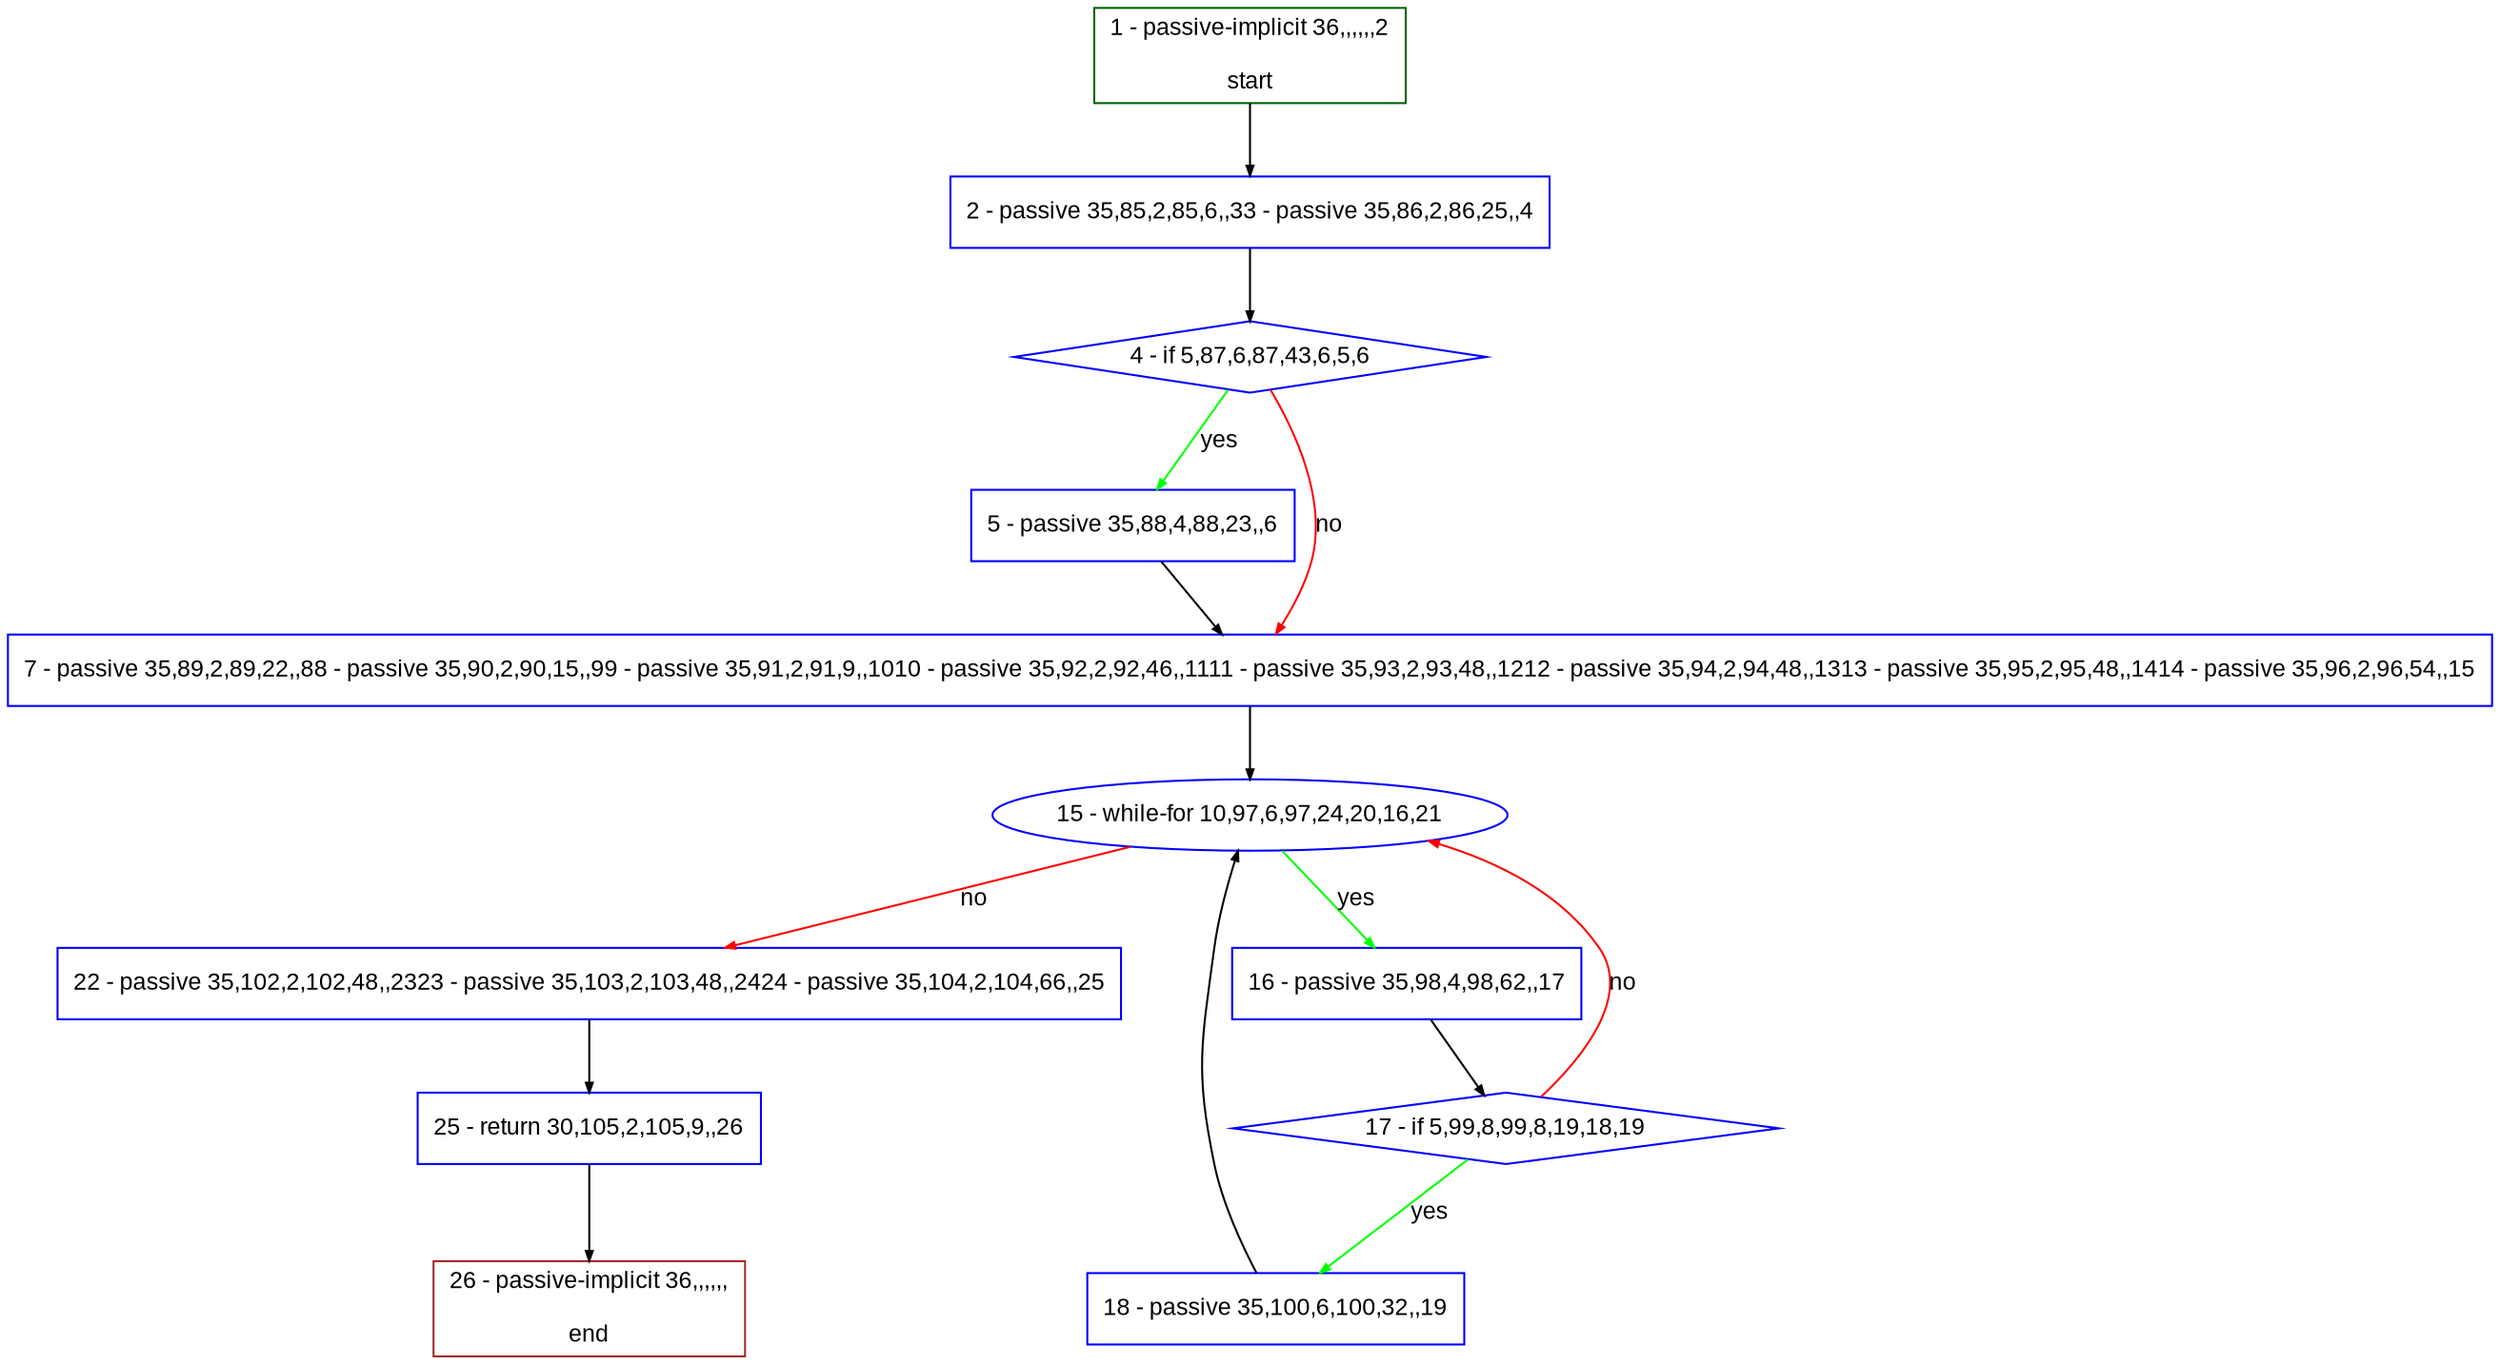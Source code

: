 digraph "" {
  graph [pack="true", label="", fontsize="12", packmode="clust", fontname="Arial", fillcolor="#FFFFCC", bgcolor="white", style="rounded,filled", compound="true"];
  node [node_initialized="no", label="", color="grey", fontsize="12", fillcolor="white", fontname="Arial", style="filled", shape="rectangle", compound="true", fixedsize="false"];
  edge [fontcolor="black", arrowhead="normal", arrowtail="none", arrowsize="0.5", ltail="", label="", color="black", fontsize="12", lhead="", fontname="Arial", dir="forward", compound="true"];
  __N1 [label="2 - passive 35,85,2,85,6,,33 - passive 35,86,2,86,25,,4", color="#0000ff", fillcolor="#ffffff", style="filled", shape="box"];
  __N2 [label="1 - passive-implicit 36,,,,,,2\n\nstart", color="#006400", fillcolor="#ffffff", style="filled", shape="box"];
  __N3 [label="4 - if 5,87,6,87,43,6,5,6", color="#0000ff", fillcolor="#ffffff", style="filled", shape="diamond"];
  __N4 [label="5 - passive 35,88,4,88,23,,6", color="#0000ff", fillcolor="#ffffff", style="filled", shape="box"];
  __N5 [label="7 - passive 35,89,2,89,22,,88 - passive 35,90,2,90,15,,99 - passive 35,91,2,91,9,,1010 - passive 35,92,2,92,46,,1111 - passive 35,93,2,93,48,,1212 - passive 35,94,2,94,48,,1313 - passive 35,95,2,95,48,,1414 - passive 35,96,2,96,54,,15", color="#0000ff", fillcolor="#ffffff", style="filled", shape="box"];
  __N6 [label="15 - while-for 10,97,6,97,24,20,16,21", color="#0000ff", fillcolor="#ffffff", style="filled", shape="oval"];
  __N7 [label="16 - passive 35,98,4,98,62,,17", color="#0000ff", fillcolor="#ffffff", style="filled", shape="box"];
  __N8 [label="22 - passive 35,102,2,102,48,,2323 - passive 35,103,2,103,48,,2424 - passive 35,104,2,104,66,,25", color="#0000ff", fillcolor="#ffffff", style="filled", shape="box"];
  __N9 [label="17 - if 5,99,8,99,8,19,18,19", color="#0000ff", fillcolor="#ffffff", style="filled", shape="diamond"];
  __N10 [label="18 - passive 35,100,6,100,32,,19", color="#0000ff", fillcolor="#ffffff", style="filled", shape="box"];
  __N11 [label="25 - return 30,105,2,105,9,,26", color="#0000ff", fillcolor="#ffffff", style="filled", shape="box"];
  __N12 [label="26 - passive-implicit 36,,,,,,\n\nend", color="#a52a2a", fillcolor="#ffffff", style="filled", shape="box"];
  __N2 -> __N1 [arrowhead="normal", arrowtail="none", color="#000000", label="", dir="forward"];
  __N1 -> __N3 [arrowhead="normal", arrowtail="none", color="#000000", label="", dir="forward"];
  __N3 -> __N4 [arrowhead="normal", arrowtail="none", color="#00ff00", label="yes", dir="forward"];
  __N3 -> __N5 [arrowhead="normal", arrowtail="none", color="#ff0000", label="no", dir="forward"];
  __N4 -> __N5 [arrowhead="normal", arrowtail="none", color="#000000", label="", dir="forward"];
  __N5 -> __N6 [arrowhead="normal", arrowtail="none", color="#000000", label="", dir="forward"];
  __N6 -> __N7 [arrowhead="normal", arrowtail="none", color="#00ff00", label="yes", dir="forward"];
  __N6 -> __N8 [arrowhead="normal", arrowtail="none", color="#ff0000", label="no", dir="forward"];
  __N7 -> __N9 [arrowhead="normal", arrowtail="none", color="#000000", label="", dir="forward"];
  __N9 -> __N6 [arrowhead="normal", arrowtail="none", color="#ff0000", label="no", dir="forward"];
  __N9 -> __N10 [arrowhead="normal", arrowtail="none", color="#00ff00", label="yes", dir="forward"];
  __N10 -> __N6 [arrowhead="normal", arrowtail="none", color="#000000", label="", dir="forward"];
  __N8 -> __N11 [arrowhead="normal", arrowtail="none", color="#000000", label="", dir="forward"];
  __N11 -> __N12 [arrowhead="normal", arrowtail="none", color="#000000", label="", dir="forward"];
}
